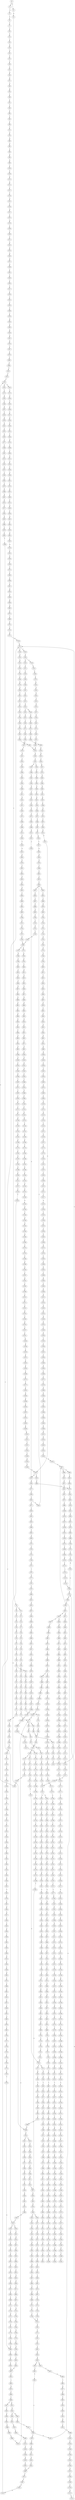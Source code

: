 strict digraph  {
	S0 -> S1 [ label = C ];
	S0 -> S2 [ label = T ];
	S1 -> S3 [ label = G ];
	S2 -> S4 [ label = G ];
	S3 -> S5 [ label = G ];
	S4 -> S6 [ label = C ];
	S5 -> S7 [ label = T ];
	S6 -> S8 [ label = G ];
	S6 -> S9 [ label = C ];
	S7 -> S10 [ label = C ];
	S8 -> S11 [ label = G ];
	S9 -> S12 [ label = A ];
	S10 -> S13 [ label = T ];
	S11 -> S14 [ label = C ];
	S12 -> S15 [ label = C ];
	S13 -> S16 [ label = C ];
	S14 -> S17 [ label = C ];
	S15 -> S18 [ label = G ];
	S16 -> S19 [ label = G ];
	S17 -> S20 [ label = T ];
	S18 -> S21 [ label = A ];
	S19 -> S22 [ label = G ];
	S20 -> S23 [ label = G ];
	S21 -> S24 [ label = G ];
	S22 -> S25 [ label = T ];
	S23 -> S26 [ label = T ];
	S24 -> S27 [ label = T ];
	S25 -> S28 [ label = T ];
	S26 -> S29 [ label = G ];
	S27 -> S30 [ label = G ];
	S28 -> S31 [ label = C ];
	S29 -> S32 [ label = C ];
	S30 -> S33 [ label = T ];
	S31 -> S34 [ label = A ];
	S32 -> S35 [ label = T ];
	S33 -> S36 [ label = C ];
	S34 -> S37 [ label = A ];
	S35 -> S38 [ label = A ];
	S36 -> S39 [ label = T ];
	S37 -> S40 [ label = G ];
	S38 -> S41 [ label = C ];
	S39 -> S42 [ label = T ];
	S39 -> S43 [ label = C ];
	S40 -> S44 [ label = A ];
	S41 -> S45 [ label = C ];
	S42 -> S46 [ label = C ];
	S43 -> S47 [ label = C ];
	S44 -> S48 [ label = C ];
	S45 -> S49 [ label = T ];
	S46 -> S50 [ label = G ];
	S47 -> S51 [ label = G ];
	S48 -> S52 [ label = C ];
	S49 -> S53 [ label = G ];
	S50 -> S54 [ label = G ];
	S51 -> S55 [ label = T ];
	S52 -> S56 [ label = T ];
	S53 -> S57 [ label = T ];
	S54 -> S58 [ label = T ];
	S55 -> S59 [ label = T ];
	S56 -> S60 [ label = T ];
	S57 -> S61 [ label = C ];
	S58 -> S62 [ label = C ];
	S59 -> S63 [ label = C ];
	S60 -> S64 [ label = T ];
	S61 -> S65 [ label = C ];
	S62 -> S66 [ label = C ];
	S63 -> S67 [ label = C ];
	S64 -> S68 [ label = T ];
	S65 -> S69 [ label = T ];
	S66 -> S70 [ label = T ];
	S67 -> S71 [ label = T ];
	S68 -> S72 [ label = T ];
	S69 -> S73 [ label = T ];
	S70 -> S74 [ label = T ];
	S71 -> S75 [ label = T ];
	S72 -> S76 [ label = G ];
	S73 -> S77 [ label = G ];
	S74 -> S78 [ label = G ];
	S75 -> S79 [ label = A ];
	S76 -> S80 [ label = A ];
	S77 -> S81 [ label = A ];
	S77 -> S82 [ label = T ];
	S78 -> S83 [ label = A ];
	S79 -> S84 [ label = A ];
	S80 -> S85 [ label = A ];
	S81 -> S86 [ label = A ];
	S82 -> S87 [ label = A ];
	S83 -> S88 [ label = A ];
	S84 -> S89 [ label = A ];
	S85 -> S90 [ label = C ];
	S86 -> S91 [ label = C ];
	S87 -> S92 [ label = G ];
	S88 -> S91 [ label = C ];
	S89 -> S93 [ label = C ];
	S90 -> S94 [ label = A ];
	S91 -> S95 [ label = T ];
	S91 -> S96 [ label = A ];
	S92 -> S97 [ label = G ];
	S93 -> S98 [ label = A ];
	S94 -> S99 [ label = G ];
	S95 -> S100 [ label = T ];
	S96 -> S101 [ label = G ];
	S97 -> S102 [ label = A ];
	S98 -> S103 [ label = G ];
	S99 -> S104 [ label = T ];
	S100 -> S105 [ label = C ];
	S101 -> S106 [ label = G ];
	S102 -> S107 [ label = G ];
	S103 -> S108 [ label = G ];
	S104 -> S109 [ label = T ];
	S105 -> S110 [ label = A ];
	S106 -> S111 [ label = G ];
	S106 -> S112 [ label = T ];
	S107 -> S113 [ label = A ];
	S108 -> S114 [ label = T ];
	S109 -> S115 [ label = G ];
	S110 -> S116 [ label = A ];
	S111 -> S117 [ label = T ];
	S112 -> S118 [ label = C ];
	S113 -> S119 [ label = G ];
	S114 -> S120 [ label = C ];
	S115 -> S121 [ label = A ];
	S116 -> S122 [ label = C ];
	S117 -> S123 [ label = C ];
	S118 -> S124 [ label = C ];
	S119 -> S125 [ label = G ];
	S120 -> S126 [ label = T ];
	S121 -> S127 [ label = C ];
	S122 -> S128 [ label = C ];
	S122 -> S129 [ label = T ];
	S123 -> S130 [ label = C ];
	S124 -> S131 [ label = C ];
	S125 -> S132 [ label = T ];
	S126 -> S133 [ label = C ];
	S127 -> S134 [ label = T ];
	S128 -> S135 [ label = G ];
	S129 -> S136 [ label = G ];
	S130 -> S137 [ label = G ];
	S131 -> S138 [ label = T ];
	S132 -> S139 [ label = C ];
	S133 -> S140 [ label = T ];
	S134 -> S141 [ label = G ];
	S135 -> S142 [ label = G ];
	S136 -> S143 [ label = G ];
	S136 -> S144 [ label = C ];
	S137 -> S145 [ label = C ];
	S138 -> S146 [ label = T ];
	S139 -> S147 [ label = C ];
	S140 -> S148 [ label = C ];
	S141 -> S149 [ label = T ];
	S142 -> S150 [ label = C ];
	S143 -> S151 [ label = C ];
	S144 -> S152 [ label = C ];
	S145 -> S153 [ label = C ];
	S146 -> S154 [ label = C ];
	S147 -> S155 [ label = C ];
	S148 -> S156 [ label = C ];
	S149 -> S157 [ label = A ];
	S150 -> S158 [ label = C ];
	S151 -> S159 [ label = C ];
	S152 -> S160 [ label = C ];
	S153 -> S161 [ label = G ];
	S154 -> S162 [ label = T ];
	S154 -> S163 [ label = G ];
	S155 -> S164 [ label = A ];
	S155 -> S165 [ label = G ];
	S156 -> S166 [ label = G ];
	S157 -> S167 [ label = C ];
	S158 -> S168 [ label = C ];
	S159 -> S169 [ label = C ];
	S160 -> S170 [ label = T ];
	S161 -> S171 [ label = C ];
	S161 -> S172 [ label = G ];
	S162 -> S173 [ label = C ];
	S163 -> S174 [ label = C ];
	S164 -> S175 [ label = G ];
	S165 -> S176 [ label = G ];
	S166 -> S177 [ label = T ];
	S167 -> S178 [ label = A ];
	S168 -> S179 [ label = A ];
	S169 -> S180 [ label = A ];
	S170 -> S181 [ label = A ];
	S171 -> S182 [ label = A ];
	S172 -> S183 [ label = A ];
	S173 -> S184 [ label = G ];
	S174 -> S185 [ label = A ];
	S175 -> S186 [ label = A ];
	S176 -> S187 [ label = A ];
	S177 -> S188 [ label = A ];
	S178 -> S189 [ label = C ];
	S179 -> S190 [ label = G ];
	S180 -> S191 [ label = G ];
	S181 -> S192 [ label = G ];
	S182 -> S193 [ label = C ];
	S183 -> S194 [ label = A ];
	S184 -> S195 [ label = T ];
	S185 -> S196 [ label = C ];
	S186 -> S197 [ label = G ];
	S187 -> S198 [ label = G ];
	S188 -> S199 [ label = C ];
	S189 -> S200 [ label = T ];
	S190 -> S201 [ label = T ];
	S191 -> S202 [ label = G ];
	S192 -> S203 [ label = G ];
	S193 -> S204 [ label = G ];
	S194 -> S205 [ label = C ];
	S195 -> S206 [ label = A ];
	S196 -> S207 [ label = G ];
	S197 -> S208 [ label = C ];
	S198 -> S209 [ label = G ];
	S199 -> S210 [ label = A ];
	S200 -> S211 [ label = T ];
	S201 -> S212 [ label = T ];
	S202 -> S213 [ label = T ];
	S203 -> S214 [ label = T ];
	S204 -> S215 [ label = C ];
	S205 -> S216 [ label = T ];
	S206 -> S217 [ label = C ];
	S207 -> S218 [ label = T ];
	S208 -> S219 [ label = C ];
	S209 -> S220 [ label = C ];
	S210 -> S221 [ label = T ];
	S211 -> S222 [ label = G ];
	S212 -> S223 [ label = G ];
	S213 -> S224 [ label = G ];
	S214 -> S225 [ label = G ];
	S215 -> S226 [ label = G ];
	S216 -> S227 [ label = G ];
	S217 -> S228 [ label = G ];
	S218 -> S229 [ label = G ];
	S219 -> S230 [ label = A ];
	S220 -> S231 [ label = G ];
	S221 -> S232 [ label = G ];
	S222 -> S233 [ label = G ];
	S223 -> S234 [ label = T ];
	S224 -> S235 [ label = C ];
	S224 -> S236 [ label = G ];
	S225 -> S237 [ label = T ];
	S226 -> S238 [ label = C ];
	S227 -> S239 [ label = C ];
	S228 -> S240 [ label = G ];
	S229 -> S241 [ label = G ];
	S230 -> S242 [ label = C ];
	S231 -> S243 [ label = T ];
	S232 -> S244 [ label = G ];
	S233 -> S245 [ label = A ];
	S234 -> S246 [ label = G ];
	S235 -> S247 [ label = G ];
	S236 -> S248 [ label = G ];
	S237 -> S249 [ label = G ];
	S238 -> S250 [ label = A ];
	S239 -> S251 [ label = A ];
	S240 -> S252 [ label = C ];
	S241 -> S253 [ label = C ];
	S242 -> S254 [ label = G ];
	S243 -> S255 [ label = G ];
	S244 -> S256 [ label = C ];
	S245 -> S257 [ label = G ];
	S246 -> S258 [ label = C ];
	S247 -> S259 [ label = C ];
	S248 -> S260 [ label = C ];
	S249 -> S261 [ label = C ];
	S250 -> S262 [ label = G ];
	S251 -> S263 [ label = A ];
	S252 -> S264 [ label = T ];
	S253 -> S265 [ label = G ];
	S254 -> S266 [ label = G ];
	S255 -> S267 [ label = G ];
	S256 -> S268 [ label = G ];
	S257 -> S269 [ label = A ];
	S258 -> S270 [ label = G ];
	S259 -> S271 [ label = G ];
	S260 -> S272 [ label = T ];
	S261 -> S273 [ label = G ];
	S262 -> S274 [ label = C ];
	S263 -> S275 [ label = C ];
	S264 -> S276 [ label = A ];
	S265 -> S277 [ label = T ];
	S266 -> S278 [ label = T ];
	S267 -> S279 [ label = T ];
	S268 -> S280 [ label = C ];
	S269 -> S281 [ label = C ];
	S270 -> S282 [ label = T ];
	S271 -> S283 [ label = T ];
	S272 -> S284 [ label = T ];
	S273 -> S285 [ label = T ];
	S274 -> S286 [ label = C ];
	S275 -> S287 [ label = C ];
	S276 -> S288 [ label = C ];
	S277 -> S289 [ label = C ];
	S278 -> S290 [ label = T ];
	S279 -> S291 [ label = A ];
	S280 -> S292 [ label = C ];
	S281 -> S293 [ label = C ];
	S282 -> S294 [ label = C ];
	S283 -> S295 [ label = C ];
	S284 -> S296 [ label = C ];
	S285 -> S297 [ label = C ];
	S286 -> S298 [ label = G ];
	S287 -> S299 [ label = A ];
	S288 -> S300 [ label = T ];
	S289 -> S301 [ label = C ];
	S290 -> S302 [ label = A ];
	S291 -> S303 [ label = T ];
	S292 -> S304 [ label = C ];
	S293 -> S305 [ label = C ];
	S294 -> S306 [ label = G ];
	S295 -> S307 [ label = G ];
	S296 -> S308 [ label = G ];
	S297 -> S309 [ label = G ];
	S298 -> S310 [ label = G ];
	S299 -> S311 [ label = G ];
	S300 -> S312 [ label = G ];
	S301 -> S313 [ label = C ];
	S302 -> S314 [ label = C ];
	S303 -> S315 [ label = G ];
	S304 -> S316 [ label = C ];
	S305 -> S317 [ label = C ];
	S306 -> S318 [ label = A ];
	S307 -> S319 [ label = T ];
	S308 -> S320 [ label = A ];
	S309 -> S318 [ label = A ];
	S310 -> S321 [ label = C ];
	S310 -> S322 [ label = T ];
	S311 -> S323 [ label = A ];
	S312 -> S324 [ label = G ];
	S313 -> S325 [ label = C ];
	S314 -> S326 [ label = T ];
	S315 -> S327 [ label = A ];
	S316 -> S328 [ label = C ];
	S317 -> S329 [ label = C ];
	S318 -> S330 [ label = A ];
	S319 -> S331 [ label = G ];
	S320 -> S332 [ label = A ];
	S321 -> S333 [ label = A ];
	S322 -> S334 [ label = G ];
	S323 -> S335 [ label = A ];
	S324 -> S336 [ label = T ];
	S325 -> S337 [ label = A ];
	S326 -> S338 [ label = G ];
	S327 -> S339 [ label = G ];
	S328 -> S340 [ label = A ];
	S329 -> S341 [ label = C ];
	S330 -> S342 [ label = C ];
	S331 -> S343 [ label = C ];
	S332 -> S344 [ label = C ];
	S333 -> S345 [ label = C ];
	S334 -> S346 [ label = G ];
	S335 -> S347 [ label = C ];
	S336 -> S348 [ label = G ];
	S337 -> S349 [ label = C ];
	S338 -> S350 [ label = C ];
	S339 -> S351 [ label = C ];
	S340 -> S352 [ label = C ];
	S341 -> S353 [ label = T ];
	S342 -> S354 [ label = C ];
	S342 -> S355 [ label = A ];
	S343 -> S356 [ label = A ];
	S344 -> S357 [ label = A ];
	S345 -> S358 [ label = T ];
	S346 -> S359 [ label = A ];
	S347 -> S360 [ label = A ];
	S348 -> S361 [ label = C ];
	S349 -> S362 [ label = T ];
	S350 -> S363 [ label = A ];
	S351 -> S364 [ label = G ];
	S352 -> S365 [ label = T ];
	S353 -> S366 [ label = T ];
	S354 -> S367 [ label = T ];
	S355 -> S368 [ label = C ];
	S356 -> S369 [ label = T ];
	S357 -> S370 [ label = C ];
	S358 -> S371 [ label = T ];
	S359 -> S372 [ label = A ];
	S360 -> S373 [ label = G ];
	S361 -> S374 [ label = T ];
	S362 -> S375 [ label = T ];
	S363 -> S376 [ label = G ];
	S364 -> S377 [ label = G ];
	S365 -> S378 [ label = T ];
	S366 -> S379 [ label = C ];
	S367 -> S380 [ label = T ];
	S368 -> S381 [ label = C ];
	S369 -> S382 [ label = C ];
	S370 -> S383 [ label = G ];
	S371 -> S384 [ label = C ];
	S372 -> S385 [ label = G ];
	S373 -> S386 [ label = C ];
	S374 -> S387 [ label = A ];
	S375 -> S388 [ label = G ];
	S376 -> S389 [ label = A ];
	S377 -> S390 [ label = T ];
	S378 -> S391 [ label = T ];
	S379 -> S392 [ label = A ];
	S380 -> S393 [ label = C ];
	S381 -> S394 [ label = C ];
	S382 -> S395 [ label = C ];
	S383 -> S396 [ label = C ];
	S384 -> S397 [ label = A ];
	S385 -> S398 [ label = A ];
	S386 -> S399 [ label = C ];
	S387 -> S400 [ label = C ];
	S388 -> S401 [ label = A ];
	S389 -> S402 [ label = C ];
	S390 -> S403 [ label = C ];
	S391 -> S404 [ label = A ];
	S392 -> S405 [ label = G ];
	S393 -> S406 [ label = G ];
	S394 -> S407 [ label = G ];
	S395 -> S408 [ label = G ];
	S396 -> S409 [ label = G ];
	S397 -> S410 [ label = G ];
	S398 -> S411 [ label = A ];
	S399 -> S412 [ label = G ];
	S400 -> S413 [ label = T ];
	S401 -> S414 [ label = G ];
	S402 -> S415 [ label = G ];
	S403 -> S416 [ label = G ];
	S404 -> S417 [ label = G ];
	S405 -> S418 [ label = A ];
	S406 -> S419 [ label = T ];
	S407 -> S420 [ label = T ];
	S408 -> S421 [ label = C ];
	S409 -> S422 [ label = C ];
	S410 -> S423 [ label = C ];
	S411 -> S424 [ label = C ];
	S412 -> S425 [ label = T ];
	S413 -> S426 [ label = G ];
	S414 -> S427 [ label = C ];
	S415 -> S428 [ label = G ];
	S416 -> S429 [ label = C ];
	S417 -> S430 [ label = C ];
	S418 -> S431 [ label = G ];
	S419 -> S432 [ label = A ];
	S420 -> S433 [ label = A ];
	S421 -> S434 [ label = A ];
	S422 -> S435 [ label = A ];
	S423 -> S436 [ label = C ];
	S424 -> S437 [ label = G ];
	S425 -> S438 [ label = C ];
	S426 -> S439 [ label = T ];
	S427 -> S440 [ label = C ];
	S428 -> S441 [ label = A ];
	S429 -> S442 [ label = A ];
	S430 -> S443 [ label = C ];
	S431 -> S444 [ label = G ];
	S432 -> S445 [ label = C ];
	S433 -> S446 [ label = C ];
	S434 -> S447 [ label = C ];
	S435 -> S448 [ label = C ];
	S436 -> S449 [ label = G ];
	S437 -> S450 [ label = G ];
	S438 -> S451 [ label = C ];
	S439 -> S452 [ label = A ];
	S440 -> S453 [ label = G ];
	S441 -> S454 [ label = C ];
	S442 -> S455 [ label = C ];
	S443 -> S456 [ label = G ];
	S444 -> S457 [ label = T ];
	S445 -> S458 [ label = T ];
	S446 -> S459 [ label = G ];
	S447 -> S460 [ label = G ];
	S448 -> S461 [ label = G ];
	S449 -> S462 [ label = C ];
	S450 -> S463 [ label = C ];
	S451 -> S464 [ label = T ];
	S452 -> S465 [ label = A ];
	S453 -> S466 [ label = C ];
	S454 -> S467 [ label = A ];
	S455 -> S468 [ label = G ];
	S456 -> S469 [ label = T ];
	S457 -> S470 [ label = C ];
	S458 -> S471 [ label = T ];
	S459 -> S472 [ label = T ];
	S460 -> S473 [ label = T ];
	S461 -> S474 [ label = T ];
	S462 -> S475 [ label = C ];
	S463 -> S476 [ label = A ];
	S464 -> S477 [ label = C ];
	S465 -> S478 [ label = C ];
	S466 -> S479 [ label = C ];
	S467 -> S480 [ label = C ];
	S468 -> S481 [ label = C ];
	S469 -> S482 [ label = C ];
	S470 -> S483 [ label = C ];
	S471 -> S484 [ label = C ];
	S472 -> S485 [ label = C ];
	S473 -> S486 [ label = C ];
	S474 -> S487 [ label = C ];
	S475 -> S488 [ label = C ];
	S476 -> S489 [ label = C ];
	S477 -> S490 [ label = T ];
	S478 -> S491 [ label = A ];
	S479 -> S492 [ label = C ];
	S480 -> S493 [ label = A ];
	S481 -> S494 [ label = G ];
	S482 -> S495 [ label = C ];
	S483 -> S496 [ label = C ];
	S484 -> S497 [ label = A ];
	S485 -> S498 [ label = C ];
	S486 -> S499 [ label = G ];
	S487 -> S500 [ label = C ];
	S488 -> S501 [ label = C ];
	S489 -> S502 [ label = C ];
	S489 -> S503 [ label = T ];
	S490 -> S504 [ label = G ];
	S491 -> S505 [ label = C ];
	S492 -> S506 [ label = C ];
	S493 -> S507 [ label = C ];
	S494 -> S508 [ label = C ];
	S495 -> S509 [ label = C ];
	S496 -> S510 [ label = T ];
	S497 -> S511 [ label = A ];
	S498 -> S512 [ label = A ];
	S499 -> S513 [ label = A ];
	S500 -> S514 [ label = A ];
	S501 -> S515 [ label = T ];
	S502 -> S516 [ label = G ];
	S503 -> S517 [ label = G ];
	S504 -> S518 [ label = T ];
	S505 -> S519 [ label = A ];
	S506 -> S515 [ label = T ];
	S507 -> S520 [ label = C ];
	S508 -> S521 [ label = G ];
	S509 -> S522 [ label = A ];
	S510 -> S523 [ label = T ];
	S511 -> S524 [ label = G ];
	S512 -> S525 [ label = G ];
	S513 -> S526 [ label = G ];
	S514 -> S527 [ label = G ];
	S515 -> S528 [ label = T ];
	S515 -> S529 [ label = C ];
	S516 -> S530 [ label = G ];
	S517 -> S531 [ label = G ];
	S518 -> S532 [ label = C ];
	S519 -> S533 [ label = C ];
	S520 -> S534 [ label = T ];
	S521 -> S535 [ label = G ];
	S522 -> S536 [ label = C ];
	S523 -> S154 [ label = C ];
	S524 -> S537 [ label = C ];
	S525 -> S538 [ label = C ];
	S526 -> S539 [ label = C ];
	S527 -> S540 [ label = C ];
	S528 -> S541 [ label = C ];
	S529 -> S542 [ label = C ];
	S530 -> S543 [ label = G ];
	S531 -> S544 [ label = G ];
	S532 -> S545 [ label = G ];
	S533 -> S546 [ label = G ];
	S534 -> S547 [ label = C ];
	S535 -> S548 [ label = C ];
	S536 -> S549 [ label = C ];
	S537 -> S550 [ label = G ];
	S538 -> S551 [ label = G ];
	S539 -> S552 [ label = G ];
	S540 -> S553 [ label = T ];
	S540 -> S551 [ label = G ];
	S541 -> S554 [ label = A ];
	S542 -> S555 [ label = A ];
	S543 -> S556 [ label = A ];
	S544 -> S557 [ label = A ];
	S545 -> S558 [ label = T ];
	S546 -> S559 [ label = C ];
	S547 -> S560 [ label = T ];
	S548 -> S561 [ label = T ];
	S549 -> S562 [ label = A ];
	S550 -> S563 [ label = A ];
	S551 -> S564 [ label = A ];
	S552 -> S565 [ label = A ];
	S553 -> S566 [ label = T ];
	S554 -> S567 [ label = C ];
	S555 -> S568 [ label = C ];
	S556 -> S569 [ label = A ];
	S557 -> S570 [ label = A ];
	S558 -> S571 [ label = G ];
	S559 -> S572 [ label = T ];
	S560 -> S573 [ label = A ];
	S561 -> S574 [ label = G ];
	S562 -> S575 [ label = C ];
	S563 -> S576 [ label = G ];
	S564 -> S577 [ label = G ];
	S565 -> S578 [ label = G ];
	S566 -> S579 [ label = C ];
	S567 -> S580 [ label = G ];
	S568 -> S581 [ label = C ];
	S569 -> S582 [ label = T ];
	S570 -> S583 [ label = C ];
	S571 -> S584 [ label = G ];
	S572 -> S585 [ label = C ];
	S573 -> S586 [ label = G ];
	S574 -> S587 [ label = G ];
	S575 -> S588 [ label = C ];
	S576 -> S589 [ label = T ];
	S577 -> S590 [ label = T ];
	S578 -> S591 [ label = T ];
	S579 -> S592 [ label = A ];
	S580 -> S593 [ label = C ];
	S581 -> S594 [ label = C ];
	S582 -> S595 [ label = T ];
	S583 -> S596 [ label = T ];
	S584 -> S597 [ label = T ];
	S585 -> S598 [ label = C ];
	S586 -> S599 [ label = A ];
	S587 -> S600 [ label = A ];
	S588 -> S601 [ label = G ];
	S589 -> S602 [ label = C ];
	S590 -> S603 [ label = C ];
	S591 -> S604 [ label = C ];
	S592 -> S605 [ label = C ];
	S593 -> S606 [ label = T ];
	S594 -> S607 [ label = G ];
	S595 -> S608 [ label = G ];
	S596 -> S609 [ label = G ];
	S597 -> S610 [ label = A ];
	S598 -> S611 [ label = T ];
	S599 -> S612 [ label = A ];
	S600 -> S613 [ label = A ];
	S601 -> S614 [ label = A ];
	S602 -> S615 [ label = C ];
	S603 -> S616 [ label = C ];
	S603 -> S617 [ label = T ];
	S604 -> S618 [ label = G ];
	S605 -> S619 [ label = G ];
	S606 -> S620 [ label = C ];
	S607 -> S621 [ label = C ];
	S608 -> S622 [ label = A ];
	S609 -> S623 [ label = G ];
	S611 -> S624 [ label = A ];
	S612 -> S625 [ label = C ];
	S613 -> S626 [ label = T ];
	S614 -> S627 [ label = T ];
	S615 -> S628 [ label = C ];
	S616 -> S628 [ label = C ];
	S617 -> S629 [ label = C ];
	S618 -> S630 [ label = A ];
	S619 -> S631 [ label = C ];
	S620 -> S632 [ label = C ];
	S621 -> S633 [ label = C ];
	S622 -> S634 [ label = A ];
	S623 -> S635 [ label = A ];
	S624 -> S636 [ label = G ];
	S625 -> S637 [ label = G ];
	S626 -> S638 [ label = G ];
	S627 -> S639 [ label = C ];
	S628 -> S640 [ label = T ];
	S628 -> S641 [ label = G ];
	S629 -> S642 [ label = G ];
	S630 -> S643 [ label = A ];
	S631 -> S644 [ label = C ];
	S632 -> S645 [ label = G ];
	S633 -> S646 [ label = G ];
	S634 -> S647 [ label = C ];
	S635 -> S648 [ label = C ];
	S636 -> S649 [ label = A ];
	S637 -> S650 [ label = A ];
	S638 -> S651 [ label = G ];
	S639 -> S652 [ label = G ];
	S640 -> S653 [ label = C ];
	S641 -> S654 [ label = C ];
	S642 -> S655 [ label = T ];
	S643 -> S656 [ label = C ];
	S644 -> S657 [ label = C ];
	S645 -> S658 [ label = G ];
	S646 -> S659 [ label = G ];
	S647 -> S660 [ label = C ];
	S648 -> S661 [ label = C ];
	S649 -> S662 [ label = A ];
	S650 -> S663 [ label = G ];
	S651 -> S664 [ label = G ];
	S652 -> S665 [ label = G ];
	S653 -> S666 [ label = C ];
	S654 -> S667 [ label = C ];
	S655 -> S668 [ label = C ];
	S656 -> S669 [ label = C ];
	S657 -> S670 [ label = T ];
	S658 -> S671 [ label = T ];
	S659 -> S672 [ label = T ];
	S660 -> S673 [ label = C ];
	S661 -> S674 [ label = C ];
	S662 -> S675 [ label = C ];
	S663 -> S676 [ label = G ];
	S664 -> S677 [ label = G ];
	S665 -> S678 [ label = T ];
	S666 -> S679 [ label = G ];
	S667 -> S680 [ label = T ];
	S668 -> S681 [ label = T ];
	S669 -> S682 [ label = T ];
	S670 -> S683 [ label = T ];
	S671 -> S684 [ label = T ];
	S672 -> S685 [ label = C ];
	S673 -> S686 [ label = G ];
	S674 -> S687 [ label = G ];
	S675 -> S688 [ label = T ];
	S676 -> S689 [ label = T ];
	S677 -> S690 [ label = T ];
	S678 -> S691 [ label = T ];
	S679 -> S692 [ label = G ];
	S680 -> S693 [ label = G ];
	S681 -> S694 [ label = G ];
	S682 -> S695 [ label = G ];
	S683 -> S696 [ label = C ];
	S684 -> S697 [ label = G ];
	S685 -> S698 [ label = C ];
	S686 -> S699 [ label = T ];
	S687 -> S700 [ label = T ];
	S688 -> S701 [ label = T ];
	S689 -> S702 [ label = G ];
	S690 -> S703 [ label = C ];
	S691 -> S704 [ label = C ];
	S692 -> S705 [ label = T ];
	S693 -> S706 [ label = T ];
	S694 -> S707 [ label = T ];
	S695 -> S708 [ label = T ];
	S696 -> S709 [ label = A ];
	S697 -> S710 [ label = C ];
	S698 -> S711 [ label = C ];
	S699 -> S712 [ label = C ];
	S700 -> S713 [ label = C ];
	S701 -> S714 [ label = C ];
	S702 -> S715 [ label = T ];
	S703 -> S716 [ label = C ];
	S704 -> S717 [ label = C ];
	S705 -> S718 [ label = C ];
	S706 -> S719 [ label = C ];
	S707 -> S720 [ label = T ];
	S708 -> S721 [ label = C ];
	S709 -> S722 [ label = T ];
	S710 -> S723 [ label = A ];
	S711 -> S724 [ label = A ];
	S712 -> S725 [ label = T ];
	S713 -> S726 [ label = T ];
	S714 -> S727 [ label = A ];
	S715 -> S728 [ label = C ];
	S716 -> S729 [ label = G ];
	S717 -> S730 [ label = A ];
	S718 -> S731 [ label = T ];
	S719 -> S732 [ label = G ];
	S720 -> S733 [ label = C ];
	S721 -> S734 [ label = G ];
	S722 -> S735 [ label = C ];
	S723 -> S736 [ label = C ];
	S724 -> S737 [ label = G ];
	S725 -> S738 [ label = C ];
	S726 -> S739 [ label = C ];
	S727 -> S740 [ label = A ];
	S728 -> S741 [ label = C ];
	S729 -> S742 [ label = C ];
	S730 -> S743 [ label = G ];
	S731 -> S744 [ label = G ];
	S732 -> S745 [ label = C ];
	S733 -> S746 [ label = C ];
	S734 -> S747 [ label = C ];
	S735 -> S748 [ label = C ];
	S736 -> S749 [ label = T ];
	S737 -> S750 [ label = T ];
	S738 -> S751 [ label = G ];
	S739 -> S751 [ label = G ];
	S740 -> S122 [ label = C ];
	S741 -> S752 [ label = C ];
	S742 -> S753 [ label = C ];
	S743 -> S754 [ label = T ];
	S744 -> S755 [ label = G ];
	S745 -> S756 [ label = G ];
	S746 -> S757 [ label = G ];
	S747 -> S758 [ label = G ];
	S748 -> S759 [ label = A ];
	S749 -> S760 [ label = G ];
	S750 -> S761 [ label = G ];
	S751 -> S762 [ label = G ];
	S752 -> S763 [ label = T ];
	S753 -> S161 [ label = G ];
	S754 -> S764 [ label = G ];
	S755 -> S765 [ label = A ];
	S756 -> S766 [ label = C ];
	S757 -> S767 [ label = T ];
	S758 -> S766 [ label = C ];
	S759 -> S768 [ label = G ];
	S760 -> S769 [ label = G ];
	S761 -> S770 [ label = G ];
	S762 -> S771 [ label = C ];
	S763 -> S772 [ label = G ];
	S764 -> S773 [ label = G ];
	S765 -> S774 [ label = G ];
	S766 -> S775 [ label = G ];
	S766 -> S776 [ label = A ];
	S767 -> S777 [ label = G ];
	S768 -> S778 [ label = A ];
	S769 -> S779 [ label = T ];
	S770 -> S780 [ label = T ];
	S771 -> S781 [ label = A ];
	S772 -> S782 [ label = T ];
	S773 -> S783 [ label = T ];
	S774 -> S784 [ label = G ];
	S775 -> S785 [ label = A ];
	S776 -> S786 [ label = A ];
	S777 -> S787 [ label = G ];
	S778 -> S788 [ label = A ];
	S779 -> S789 [ label = C ];
	S780 -> S790 [ label = C ];
	S781 -> S791 [ label = C ];
	S782 -> S792 [ label = C ];
	S783 -> S793 [ label = C ];
	S784 -> S794 [ label = G ];
	S785 -> S795 [ label = G ];
	S786 -> S796 [ label = C ];
	S787 -> S797 [ label = C ];
	S788 -> S798 [ label = C ];
	S789 -> S799 [ label = G ];
	S790 -> S800 [ label = G ];
	S791 -> S801 [ label = C ];
	S792 -> S802 [ label = C ];
	S793 -> S800 [ label = G ];
	S794 -> S803 [ label = T ];
	S795 -> S804 [ label = C ];
	S796 -> S805 [ label = C ];
	S797 -> S806 [ label = C ];
	S798 -> S807 [ label = C ];
	S799 -> S808 [ label = T ];
	S800 -> S809 [ label = T ];
	S801 -> S810 [ label = G ];
	S802 -> S811 [ label = T ];
	S803 -> S812 [ label = G ];
	S804 -> S813 [ label = A ];
	S805 -> S814 [ label = C ];
	S806 -> S815 [ label = C ];
	S807 -> S816 [ label = A ];
	S807 -> S817 [ label = G ];
	S808 -> S818 [ label = C ];
	S809 -> S819 [ label = C ];
	S810 -> S820 [ label = A ];
	S811 -> S821 [ label = A ];
	S812 -> S822 [ label = T ];
	S813 -> S823 [ label = G ];
	S814 -> S824 [ label = G ];
	S815 -> S825 [ label = G ];
	S816 -> S826 [ label = G ];
	S816 -> S827 [ label = C ];
	S817 -> S828 [ label = G ];
	S818 -> S829 [ label = C ];
	S819 -> S830 [ label = C ];
	S820 -> S831 [ label = G ];
	S820 -> S832 [ label = A ];
	S821 -> S833 [ label = C ];
	S822 -> S834 [ label = T ];
	S823 -> S835 [ label = T ];
	S824 -> S836 [ label = T ];
	S825 -> S837 [ label = T ];
	S826 -> S838 [ label = A ];
	S827 -> S839 [ label = C ];
	S828 -> S840 [ label = A ];
	S829 -> S841 [ label = G ];
	S830 -> S841 [ label = G ];
	S831 -> S842 [ label = T ];
	S832 -> S843 [ label = T ];
	S833 -> S844 [ label = T ];
	S834 -> S845 [ label = C ];
	S835 -> S846 [ label = G ];
	S836 -> S847 [ label = A ];
	S837 -> S848 [ label = C ];
	S838 -> S849 [ label = C ];
	S839 -> S850 [ label = A ];
	S840 -> S851 [ label = C ];
	S841 -> S852 [ label = T ];
	S842 -> S853 [ label = C ];
	S843 -> S854 [ label = G ];
	S844 -> S855 [ label = A ];
	S845 -> S856 [ label = C ];
	S846 -> S857 [ label = C ];
	S847 -> S858 [ label = C ];
	S848 -> S859 [ label = C ];
	S849 -> S860 [ label = T ];
	S850 -> S861 [ label = C ];
	S851 -> S862 [ label = G ];
	S852 -> S863 [ label = C ];
	S853 -> S864 [ label = C ];
	S854 -> S865 [ label = T ];
	S855 -> S866 [ label = C ];
	S856 -> S867 [ label = A ];
	S857 -> S868 [ label = A ];
	S858 -> S869 [ label = A ];
	S859 -> S870 [ label = A ];
	S860 -> S871 [ label = C ];
	S861 -> S872 [ label = C ];
	S862 -> S873 [ label = C ];
	S863 -> S874 [ label = A ];
	S864 -> S875 [ label = A ];
	S864 -> S876 [ label = T ];
	S865 -> S877 [ label = A ];
	S866 -> S878 [ label = C ];
	S867 -> S879 [ label = G ];
	S868 -> S880 [ label = A ];
	S869 -> S881 [ label = G ];
	S870 -> S882 [ label = G ];
	S871 -> S883 [ label = C ];
	S872 -> S884 [ label = C ];
	S873 -> S885 [ label = C ];
	S874 -> S886 [ label = C ];
	S875 -> S887 [ label = G ];
	S876 -> S888 [ label = C ];
	S877 -> S889 [ label = G ];
	S878 -> S890 [ label = A ];
	S879 -> S891 [ label = C ];
	S880 -> S892 [ label = C ];
	S881 -> S893 [ label = C ];
	S882 -> S894 [ label = T ];
	S883 -> S895 [ label = C ];
	S884 -> S896 [ label = C ];
	S885 -> S897 [ label = C ];
	S886 -> S898 [ label = C ];
	S887 -> S899 [ label = T ];
	S887 -> S900 [ label = C ];
	S888 -> S901 [ label = G ];
	S889 -> S902 [ label = T ];
	S890 -> S903 [ label = G ];
	S891 -> S904 [ label = A ];
	S892 -> S905 [ label = A ];
	S893 -> S906 [ label = A ];
	S894 -> S907 [ label = A ];
	S895 -> S908 [ label = A ];
	S896 -> S909 [ label = T ];
	S897 -> S910 [ label = A ];
	S898 -> S911 [ label = C ];
	S898 -> S912 [ label = G ];
	S899 -> S913 [ label = A ];
	S900 -> S914 [ label = T ];
	S901 -> S915 [ label = A ];
	S902 -> S916 [ label = T ];
	S903 -> S917 [ label = G ];
	S904 -> S918 [ label = G ];
	S905 -> S919 [ label = G ];
	S906 -> S920 [ label = G ];
	S907 -> S921 [ label = G ];
	S908 -> S922 [ label = T ];
	S909 -> S923 [ label = T ];
	S910 -> S924 [ label = T ];
	S911 -> S925 [ label = T ];
	S912 -> S926 [ label = A ];
	S913 -> S927 [ label = G ];
	S914 -> S928 [ label = T ];
	S915 -> S929 [ label = A ];
	S916 -> S930 [ label = T ];
	S917 -> S931 [ label = A ];
	S918 -> S932 [ label = A ];
	S919 -> S933 [ label = C ];
	S920 -> S934 [ label = G ];
	S921 -> S935 [ label = C ];
	S922 -> S936 [ label = C ];
	S923 -> S937 [ label = C ];
	S924 -> S938 [ label = C ];
	S925 -> S939 [ label = G ];
	S926 -> S940 [ label = A ];
	S926 -> S941 [ label = G ];
	S927 -> S942 [ label = G ];
	S928 -> S579 [ label = C ];
	S929 -> S943 [ label = C ];
	S930 -> S944 [ label = C ];
	S931 -> S945 [ label = G ];
	S932 -> S946 [ label = T ];
	S933 -> S947 [ label = T ];
	S934 -> S948 [ label = T ];
	S935 -> S949 [ label = T ];
	S936 -> S950 [ label = T ];
	S937 -> S951 [ label = C ];
	S937 -> S952 [ label = G ];
	S938 -> S953 [ label = G ];
	S939 -> S954 [ label = T ];
	S940 -> S955 [ label = T ];
	S941 -> S956 [ label = T ];
	S942 -> S957 [ label = G ];
	S943 -> S958 [ label = T ];
	S944 -> S959 [ label = A ];
	S945 -> S960 [ label = A ];
	S946 -> S961 [ label = A ];
	S947 -> S962 [ label = A ];
	S948 -> S963 [ label = G ];
	S949 -> S964 [ label = C ];
	S950 -> S965 [ label = G ];
	S951 -> S966 [ label = T ];
	S952 -> S967 [ label = A ];
	S953 -> S968 [ label = T ];
	S954 -> S969 [ label = C ];
	S955 -> S970 [ label = C ];
	S956 -> S971 [ label = C ];
	S957 -> S972 [ label = T ];
	S958 -> S973 [ label = T ];
	S959 -> S974 [ label = C ];
	S960 -> S975 [ label = G ];
	S961 -> S976 [ label = A ];
	S962 -> S977 [ label = C ];
	S963 -> S978 [ label = C ];
	S964 -> S979 [ label = C ];
	S965 -> S980 [ label = C ];
	S966 -> S981 [ label = G ];
	S967 -> S982 [ label = T ];
	S968 -> S983 [ label = C ];
	S969 -> S984 [ label = C ];
	S970 -> S985 [ label = C ];
	S971 -> S864 [ label = C ];
	S972 -> S986 [ label = C ];
	S973 -> S987 [ label = C ];
	S974 -> S988 [ label = T ];
	S975 -> S989 [ label = T ];
	S976 -> S990 [ label = A ];
	S977 -> S991 [ label = G ];
	S978 -> S992 [ label = A ];
	S979 -> S993 [ label = A ];
	S980 -> S994 [ label = C ];
	S981 -> S995 [ label = T ];
	S982 -> S996 [ label = C ];
	S983 -> S997 [ label = C ];
	S984 -> S998 [ label = T ];
	S985 -> S999 [ label = T ];
	S986 -> S1000 [ label = A ];
	S987 -> S1001 [ label = A ];
	S988 -> S1002 [ label = C ];
	S989 -> S1003 [ label = C ];
	S990 -> S1004 [ label = A ];
	S991 -> S1005 [ label = A ];
	S992 -> S1006 [ label = C ];
	S993 -> S1007 [ label = C ];
	S994 -> S1008 [ label = A ];
	S995 -> S1009 [ label = C ];
	S996 -> S1010 [ label = G ];
	S997 -> S1011 [ label = T ];
	S998 -> S1012 [ label = T ];
	S999 -> S1013 [ label = C ];
	S1000 -> S1014 [ label = C ];
	S1001 -> S1015 [ label = A ];
	S1002 -> S1016 [ label = C ];
	S1003 -> S1017 [ label = A ];
	S1004 -> S1018 [ label = A ];
	S1005 -> S1019 [ label = G ];
	S1006 -> S1020 [ label = G ];
	S1007 -> S1021 [ label = C ];
	S1008 -> S1022 [ label = G ];
	S1009 -> S1023 [ label = C ];
	S1010 -> S1024 [ label = T ];
	S1011 -> S1025 [ label = C ];
	S1012 -> S77 [ label = G ];
	S1013 -> S1026 [ label = G ];
	S1014 -> S1027 [ label = T ];
	S1015 -> S122 [ label = C ];
	S1016 -> S1028 [ label = T ];
	S1017 -> S1029 [ label = G ];
	S1018 -> S1030 [ label = C ];
	S1019 -> S1031 [ label = A ];
	S1020 -> S1032 [ label = C ];
	S1021 -> S1033 [ label = G ];
	S1022 -> S1034 [ label = T ];
	S1023 -> S1035 [ label = T ];
	S1024 -> S1036 [ label = T ];
	S1025 -> S1037 [ label = T ];
	S1026 -> S1038 [ label = A ];
	S1027 -> S1039 [ label = C ];
	S1028 -> S1040 [ label = T ];
	S1029 -> S1041 [ label = G ];
	S1030 -> S1042 [ label = T ];
	S1031 -> S1043 [ label = A ];
	S1032 -> S1044 [ label = G ];
	S1033 -> S1045 [ label = G ];
	S1034 -> S1046 [ label = C ];
	S1035 -> S1047 [ label = T ];
	S1036 -> S1048 [ label = T ];
	S1037 -> S1049 [ label = T ];
	S1038 -> S1050 [ label = A ];
	S1039 -> S1051 [ label = G ];
	S1040 -> S1052 [ label = T ];
	S1041 -> S1053 [ label = A ];
	S1042 -> S1054 [ label = T ];
	S1043 -> S1055 [ label = C ];
	S1044 -> S1056 [ label = G ];
	S1045 -> S1057 [ label = A ];
	S1046 -> S1058 [ label = G ];
	S1047 -> S77 [ label = G ];
	S1048 -> S1059 [ label = G ];
	S1049 -> S1060 [ label = C ];
	S1050 -> S1061 [ label = C ];
	S1051 -> S1062 [ label = C ];
	S1052 -> S1063 [ label = C ];
	S1053 -> S1064 [ label = C ];
	S1054 -> S1065 [ label = T ];
	S1055 -> S1066 [ label = T ];
	S1056 -> S1067 [ label = T ];
	S1057 -> S1068 [ label = C ];
	S1058 -> S1069 [ label = T ];
	S1059 -> S1070 [ label = T ];
	S1060 -> S1071 [ label = T ];
	S1061 -> S958 [ label = T ];
	S1062 -> S1072 [ label = T ];
	S1063 -> S1073 [ label = A ];
	S1064 -> S1074 [ label = C ];
	S1065 -> S1075 [ label = G ];
	S1066 -> S1076 [ label = G ];
	S1067 -> S1077 [ label = G ];
	S1068 -> S1078 [ label = G ];
	S1069 -> S1079 [ label = A ];
	S1070 -> S1080 [ label = A ];
	S1071 -> S1081 [ label = C ];
	S1072 -> S1082 [ label = T ];
	S1073 -> S1083 [ label = T ];
	S1074 -> S1084 [ label = A ];
	S1075 -> S1085 [ label = C ];
	S1076 -> S1086 [ label = G ];
	S1077 -> S1087 [ label = C ];
	S1078 -> S1088 [ label = T ];
	S1079 -> S1089 [ label = A ];
	S1080 -> S1090 [ label = G ];
	S1081 -> S1091 [ label = G ];
	S1082 -> S1092 [ label = C ];
	S1083 -> S1093 [ label = C ];
	S1084 -> S1094 [ label = G ];
	S1085 -> S1095 [ label = C ];
	S1086 -> S1096 [ label = C ];
	S1087 -> S1097 [ label = C ];
	S1088 -> S1098 [ label = C ];
	S1089 -> S1099 [ label = G ];
	S1090 -> S1100 [ label = G ];
	S1091 -> S1101 [ label = G ];
	S1092 -> S1102 [ label = A ];
	S1093 -> S1103 [ label = C ];
	S1094 -> S1104 [ label = T ];
	S1095 -> S1105 [ label = G ];
	S1096 -> S1106 [ label = G ];
	S1097 -> S1107 [ label = G ];
	S1098 -> S1108 [ label = G ];
	S1099 -> S1109 [ label = A ];
	S1100 -> S1110 [ label = A ];
	S1101 -> S1111 [ label = A ];
	S1102 -> S1112 [ label = T ];
	S1103 -> S1113 [ label = A ];
	S1104 -> S1114 [ label = C ];
	S1105 -> S1115 [ label = T ];
	S1106 -> S1116 [ label = C ];
	S1107 -> S1117 [ label = C ];
	S1108 -> S1118 [ label = T ];
	S1109 -> S1119 [ label = C ];
	S1110 -> S1120 [ label = A ];
	S1111 -> S1121 [ label = G ];
	S1112 -> S1122 [ label = C ];
	S1113 -> S1123 [ label = G ];
	S1114 -> S1124 [ label = T ];
	S1115 -> S1125 [ label = A ];
	S1116 -> S1126 [ label = A ];
	S1117 -> S1127 [ label = A ];
	S1118 -> S1128 [ label = G ];
	S1119 -> S1129 [ label = G ];
	S1120 -> S1130 [ label = A ];
	S1121 -> S1131 [ label = A ];
	S1122 -> S1132 [ label = C ];
	S1123 -> S778 [ label = A ];
	S1124 -> S1133 [ label = C ];
	S1125 -> S1134 [ label = G ];
	S1126 -> S1135 [ label = G ];
	S1127 -> S1136 [ label = A ];
	S1128 -> S1137 [ label = A ];
	S1129 -> S1138 [ label = G ];
	S1130 -> S1139 [ label = G ];
	S1131 -> S1140 [ label = G ];
	S1132 -> S1141 [ label = A ];
	S1133 -> S1142 [ label = T ];
	S1134 -> S1143 [ label = C ];
	S1135 -> S1144 [ label = C ];
	S1136 -> S1145 [ label = C ];
	S1137 -> S1146 [ label = C ];
	S1138 -> S1147 [ label = C ];
	S1139 -> S1148 [ label = G ];
	S1140 -> S1149 [ label = G ];
	S1141 -> S768 [ label = G ];
	S1142 -> S1150 [ label = G ];
	S1143 -> S1151 [ label = C ];
	S1144 -> S1152 [ label = G ];
	S1145 -> S1153 [ label = C ];
	S1146 -> S1154 [ label = C ];
	S1147 -> S1155 [ label = T ];
	S1148 -> S1156 [ label = T ];
	S1149 -> S1157 [ label = T ];
	S1150 -> S1158 [ label = T ];
	S1151 -> S1159 [ label = G ];
	S1152 -> S1160 [ label = G ];
	S1153 -> S1161 [ label = A ];
	S1154 -> S1162 [ label = G ];
	S1155 -> S1163 [ label = C ];
	S1156 -> S1164 [ label = C ];
	S1157 -> S1165 [ label = C ];
	S1158 -> S1166 [ label = A ];
	S1159 -> S1167 [ label = G ];
	S1160 -> S1168 [ label = G ];
	S1161 -> S1169 [ label = G ];
	S1162 -> S1170 [ label = G ];
	S1163 -> S1171 [ label = T ];
	S1164 -> S1172 [ label = C ];
	S1165 -> S147 [ label = C ];
	S1167 -> S1173 [ label = T ];
	S1168 -> S1174 [ label = T ];
	S1169 -> S1175 [ label = T ];
	S1170 -> S1176 [ label = T ];
	S1171 -> S1177 [ label = C ];
	S1172 -> S1178 [ label = C ];
	S1173 -> S1179 [ label = G ];
	S1174 -> S1180 [ label = G ];
	S1175 -> S1181 [ label = C ];
	S1176 -> S1182 [ label = C ];
	S1177 -> S1183 [ label = G ];
	S1178 -> S1184 [ label = G ];
	S1179 -> S1185 [ label = A ];
	S1180 -> S1186 [ label = C ];
	S1181 -> S1187 [ label = G ];
	S1182 -> S1188 [ label = G ];
	S1183 -> S1189 [ label = A ];
	S1184 -> S1190 [ label = A ];
	S1185 -> S1191 [ label = C ];
	S1186 -> S1192 [ label = C ];
	S1187 -> S1193 [ label = C ];
	S1188 -> S1194 [ label = C ];
	S1189 -> S1195 [ label = A ];
	S1190 -> S1196 [ label = A ];
	S1191 -> S1197 [ label = G ];
	S1192 -> S1198 [ label = G ];
	S1193 -> S1199 [ label = G ];
	S1194 -> S1200 [ label = G ];
	S1195 -> S1201 [ label = G ];
	S1196 -> S1202 [ label = G ];
	S1197 -> S1203 [ label = T ];
	S1198 -> S1204 [ label = C ];
	S1199 -> S1205 [ label = C ];
	S1200 -> S1206 [ label = T ];
	S1201 -> S1207 [ label = T ];
	S1202 -> S1208 [ label = T ];
	S1203 -> S1209 [ label = G ];
	S1204 -> S1210 [ label = C ];
	S1205 -> S1211 [ label = A ];
	S1206 -> S1212 [ label = A ];
	S1207 -> S1213 [ label = C ];
	S1208 -> S1214 [ label = C ];
	S1209 -> S1215 [ label = G ];
	S1210 -> S1216 [ label = G ];
	S1211 -> S1217 [ label = G ];
	S1212 -> S1218 [ label = G ];
	S1213 -> S1219 [ label = G ];
	S1214 -> S1220 [ label = G ];
	S1215 -> S1221 [ label = G ];
	S1216 -> S1222 [ label = G ];
	S1217 -> S1223 [ label = C ];
	S1218 -> S1224 [ label = C ];
	S1219 -> S1225 [ label = C ];
	S1220 -> S1226 [ label = A ];
	S1221 -> S1227 [ label = T ];
	S1222 -> S1228 [ label = T ];
	S1223 -> S1229 [ label = C ];
	S1224 -> S1230 [ label = C ];
	S1225 -> S1231 [ label = G ];
	S1226 -> S1232 [ label = G ];
	S1227 -> S1233 [ label = A ];
	S1228 -> S1234 [ label = G ];
	S1229 -> S298 [ label = G ];
	S1230 -> S1235 [ label = G ];
	S1231 -> S1236 [ label = G ];
	S1232 -> S1237 [ label = G ];
	S1233 -> S1238 [ label = C ];
	S1234 -> S1239 [ label = G ];
	S1235 -> S1240 [ label = C ];
	S1236 -> S1241 [ label = C ];
	S1237 -> S1242 [ label = T ];
	S1238 -> S1243 [ label = T ];
	S1239 -> S1244 [ label = T ];
	S1240 -> S1245 [ label = T ];
	S1241 -> S1246 [ label = T ];
	S1242 -> S1247 [ label = A ];
	S1243 -> S1248 [ label = A ];
	S1244 -> S1249 [ label = G ];
	S1245 -> S1250 [ label = G ];
	S1246 -> S1251 [ label = A ];
	S1247 -> S1252 [ label = T ];
	S1248 -> S1253 [ label = T ];
	S1249 -> S1254 [ label = G ];
	S1250 -> S1255 [ label = G ];
	S1251 -> S1256 [ label = T ];
	S1252 -> S1257 [ label = A ];
	S1253 -> S1258 [ label = T ];
	S1254 -> S1259 [ label = A ];
	S1255 -> S1260 [ label = A ];
	S1256 -> S1261 [ label = A ];
	S1257 -> S1262 [ label = A ];
	S1258 -> S1263 [ label = G ];
	S1259 -> S1264 [ label = A ];
	S1260 -> S1265 [ label = A ];
	S1261 -> S1266 [ label = G ];
	S1262 -> S1267 [ label = G ];
	S1263 -> S1268 [ label = G ];
	S1264 -> S1269 [ label = C ];
	S1265 -> S1270 [ label = G ];
	S1266 -> S1271 [ label = T ];
	S1267 -> S1272 [ label = T ];
	S1268 -> S1273 [ label = A ];
	S1269 -> S1274 [ label = C ];
	S1270 -> S1275 [ label = A ];
	S1271 -> S1276 [ label = A ];
	S1272 -> S1277 [ label = C ];
	S1273 -> S1278 [ label = A ];
	S1274 -> S1279 [ label = T ];
	S1275 -> S1280 [ label = A ];
	S1276 -> S1281 [ label = G ];
	S1277 -> S1282 [ label = G ];
	S1278 -> S1283 [ label = C ];
	S1279 -> S1284 [ label = C ];
	S1280 -> S1285 [ label = C ];
	S1281 -> S1286 [ label = C ];
	S1282 -> S1287 [ label = T ];
	S1283 -> S1288 [ label = G ];
	S1284 -> S1289 [ label = G ];
	S1285 -> S437 [ label = G ];
	S1286 -> S1290 [ label = C ];
	S1287 -> S1291 [ label = G ];
	S1288 -> S1292 [ label = G ];
	S1289 -> S1293 [ label = G ];
	S1290 -> S1294 [ label = G ];
	S1291 -> S1295 [ label = G ];
	S1292 -> S1296 [ label = T ];
	S1293 -> S1297 [ label = C ];
	S1294 -> S1298 [ label = A ];
	S1295 -> S1299 [ label = T ];
	S1296 -> S1300 [ label = A ];
	S1297 -> S1301 [ label = A ];
	S1298 -> S1302 [ label = A ];
	S1299 -> S1303 [ label = A ];
	S1300 -> S1304 [ label = C ];
	S1301 -> S1305 [ label = C ];
	S1302 -> S1306 [ label = A ];
	S1303 -> S1307 [ label = C ];
	S1304 -> S1308 [ label = G ];
	S1305 -> S1309 [ label = G ];
	S1306 -> S1310 [ label = C ];
	S1307 -> S1311 [ label = C ];
	S1308 -> S1312 [ label = A ];
	S1309 -> S1313 [ label = C ];
	S1310 -> S1314 [ label = C ];
	S1311 -> S1315 [ label = G ];
	S1312 -> S1316 [ label = A ];
	S1313 -> S1317 [ label = G ];
	S1314 -> S1318 [ label = C ];
	S1315 -> S1319 [ label = G ];
	S1316 -> S1320 [ label = G ];
	S1317 -> S1321 [ label = C ];
	S1318 -> S1322 [ label = C ];
	S1319 -> S1323 [ label = T ];
	S1320 -> S1324 [ label = A ];
	S1321 -> S1325 [ label = G ];
	S1322 -> S1326 [ label = G ];
	S1323 -> S1327 [ label = G ];
	S1324 -> S1328 [ label = A ];
	S1325 -> S1329 [ label = C ];
	S1326 -> S1330 [ label = A ];
	S1327 -> S1331 [ label = G ];
	S1328 -> S1332 [ label = G ];
	S1329 -> S1333 [ label = G ];
	S1330 -> S1334 [ label = C ];
	S1331 -> S1335 [ label = T ];
	S1332 -> S1336 [ label = T ];
	S1333 -> S1337 [ label = T ];
	S1334 -> S1338 [ label = T ];
	S1335 -> S1339 [ label = T ];
	S1336 -> S1340 [ label = G ];
	S1337 -> S1341 [ label = C ];
	S1338 -> S1342 [ label = A ];
	S1339 -> S1343 [ label = A ];
	S1340 -> S1344 [ label = T ];
	S1341 -> S1345 [ label = G ];
	S1342 -> S1346 [ label = G ];
	S1343 -> S1347 [ label = G ];
	S1344 -> S1348 [ label = C ];
	S1345 -> S1349 [ label = A ];
	S1346 -> S1350 [ label = A ];
	S1347 -> S1351 [ label = A ];
	S1348 -> S1352 [ label = C ];
	S1349 -> S1353 [ label = C ];
	S1350 -> S1354 [ label = A ];
	S1351 -> S1355 [ label = A ];
	S1352 -> S1356 [ label = T ];
	S1353 -> S1357 [ label = G ];
	S1354 -> S1358 [ label = T ];
	S1355 -> S1359 [ label = G ];
	S1356 -> S1360 [ label = G ];
	S1357 -> S1361 [ label = C ];
	S1358 -> S1362 [ label = C ];
	S1359 -> S1363 [ label = G ];
	S1360 -> S1364 [ label = G ];
	S1361 -> S1365 [ label = G ];
	S1362 -> S1366 [ label = G ];
	S1363 -> S1367 [ label = G ];
	S1364 -> S1368 [ label = C ];
	S1365 -> S1369 [ label = C ];
	S1366 -> S1370 [ label = G ];
	S1367 -> S1371 [ label = G ];
	S1368 -> S1372 [ label = C ];
	S1369 -> S1373 [ label = C ];
	S1370 -> S1374 [ label = G ];
	S1371 -> S1375 [ label = G ];
	S1372 -> S1376 [ label = T ];
	S1373 -> S1377 [ label = T ];
	S1374 -> S1378 [ label = T ];
	S1375 -> S1379 [ label = T ];
	S1376 -> S1380 [ label = G ];
	S1377 -> S1381 [ label = C ];
	S1378 -> S1382 [ label = A ];
	S1379 -> S1383 [ label = C ];
	S1380 -> S1384 [ label = G ];
	S1381 -> S1385 [ label = G ];
	S1382 -> S1386 [ label = T ];
	S1383 -> S1387 [ label = C ];
	S1384 -> S1388 [ label = G ];
	S1385 -> S1389 [ label = G ];
	S1386 -> S1390 [ label = C ];
	S1387 -> S1391 [ label = G ];
	S1388 -> S1392 [ label = T ];
	S1389 -> S1393 [ label = G ];
	S1390 -> S1394 [ label = C ];
	S1391 -> S1395 [ label = T ];
	S1392 -> S1396 [ label = C ];
	S1393 -> S1397 [ label = C ];
	S1394 -> S1398 [ label = C ];
	S1395 -> S1399 [ label = C ];
	S1396 -> S1400 [ label = C ];
	S1397 -> S1401 [ label = T ];
	S1398 -> S1402 [ label = G ];
	S1399 -> S1403 [ label = G ];
	S1400 -> S1404 [ label = C ];
	S1401 -> S1405 [ label = C ];
	S1402 -> S1406 [ label = A ];
	S1403 -> S1407 [ label = G ];
	S1404 -> S1408 [ label = G ];
	S1405 -> S1409 [ label = A ];
	S1406 -> S1410 [ label = A ];
	S1407 -> S1411 [ label = A ];
	S1408 -> S1412 [ label = A ];
	S1409 -> S1413 [ label = C ];
	S1410 -> S1414 [ label = A ];
	S1411 -> S1415 [ label = A ];
	S1412 -> S1416 [ label = G ];
	S1413 -> S1417 [ label = G ];
	S1414 -> S1418 [ label = G ];
	S1415 -> S1419 [ label = C ];
	S1416 -> S1420 [ label = T ];
	S1417 -> S1421 [ label = T ];
	S1418 -> S1422 [ label = T ];
	S1419 -> S1423 [ label = T ];
	S1420 -> S1424 [ label = C ];
	S1421 -> S1425 [ label = C ];
	S1422 -> S1426 [ label = G ];
	S1423 -> S1427 [ label = A ];
	S1424 -> S1428 [ label = C ];
	S1425 -> S1429 [ label = C ];
	S1426 -> S1430 [ label = T ];
	S1427 -> S1431 [ label = C ];
	S1428 -> S1432 [ label = A ];
	S1429 -> S1433 [ label = A ];
	S1430 -> S1434 [ label = C ];
	S1431 -> S1435 [ label = A ];
	S1432 -> S887 [ label = G ];
	S1433 -> S1436 [ label = G ];
	S1434 -> S1437 [ label = G ];
	S1435 -> S1438 [ label = A ];
	S1436 -> S540 [ label = C ];
	S1437 -> S1439 [ label = T ];
	S1438 -> S1440 [ label = C ];
	S1439 -> S1441 [ label = C ];
	S1440 -> S1442 [ label = G ];
	S1441 -> S1443 [ label = G ];
	S1442 -> S1444 [ label = A ];
	S1443 -> S1445 [ label = G ];
	S1444 -> S1446 [ label = A ];
	S1445 -> S1447 [ label = A ];
	S1446 -> S1448 [ label = A ];
	S1447 -> S1449 [ label = A ];
	S1448 -> S1450 [ label = A ];
	S1449 -> S1451 [ label = C ];
	S1450 -> S1452 [ label = C ];
	S1451 -> S1453 [ label = A ];
	S1452 -> S1454 [ label = A ];
	S1453 -> S1455 [ label = G ];
	S1454 -> S1456 [ label = G ];
	S1455 -> S1457 [ label = G ];
	S1456 -> S1458 [ label = A ];
	S1457 -> S1459 [ label = A ];
	S1458 -> S1460 [ label = A ];
	S1459 -> S1461 [ label = A ];
	S1460 -> S1462 [ label = G ];
	S1461 -> S1463 [ label = T ];
	S1462 -> S1464 [ label = G ];
	S1463 -> S1465 [ label = A ];
	S1464 -> S1466 [ label = G ];
	S1465 -> S1467 [ label = G ];
	S1466 -> S1468 [ label = G ];
	S1467 -> S1469 [ label = T ];
	S1468 -> S1470 [ label = T ];
	S1469 -> S1471 [ label = C ];
	S1470 -> S1472 [ label = C ];
	S1471 -> S1473 [ label = T ];
	S1472 -> S1474 [ label = T ];
	S1473 -> S1475 [ label = C ];
	S1474 -> S1476 [ label = C ];
	S1475 -> S1477 [ label = T ];
	S1476 -> S1478 [ label = T ];
	S1477 -> S1479 [ label = C ];
	S1478 -> S1480 [ label = C ];
	S1479 -> S1481 [ label = T ];
	S1480 -> S1482 [ label = G ];
	S1481 -> S1483 [ label = G ];
	S1482 -> S1484 [ label = T ];
	S1483 -> S1485 [ label = A ];
	S1484 -> S1486 [ label = G ];
	S1485 -> S1487 [ label = G ];
	S1486 -> S1488 [ label = G ];
	S1487 -> S1489 [ label = T ];
	S1488 -> S1490 [ label = T ];
	S1489 -> S1491 [ label = A ];
	S1490 -> S1492 [ label = A ];
}
